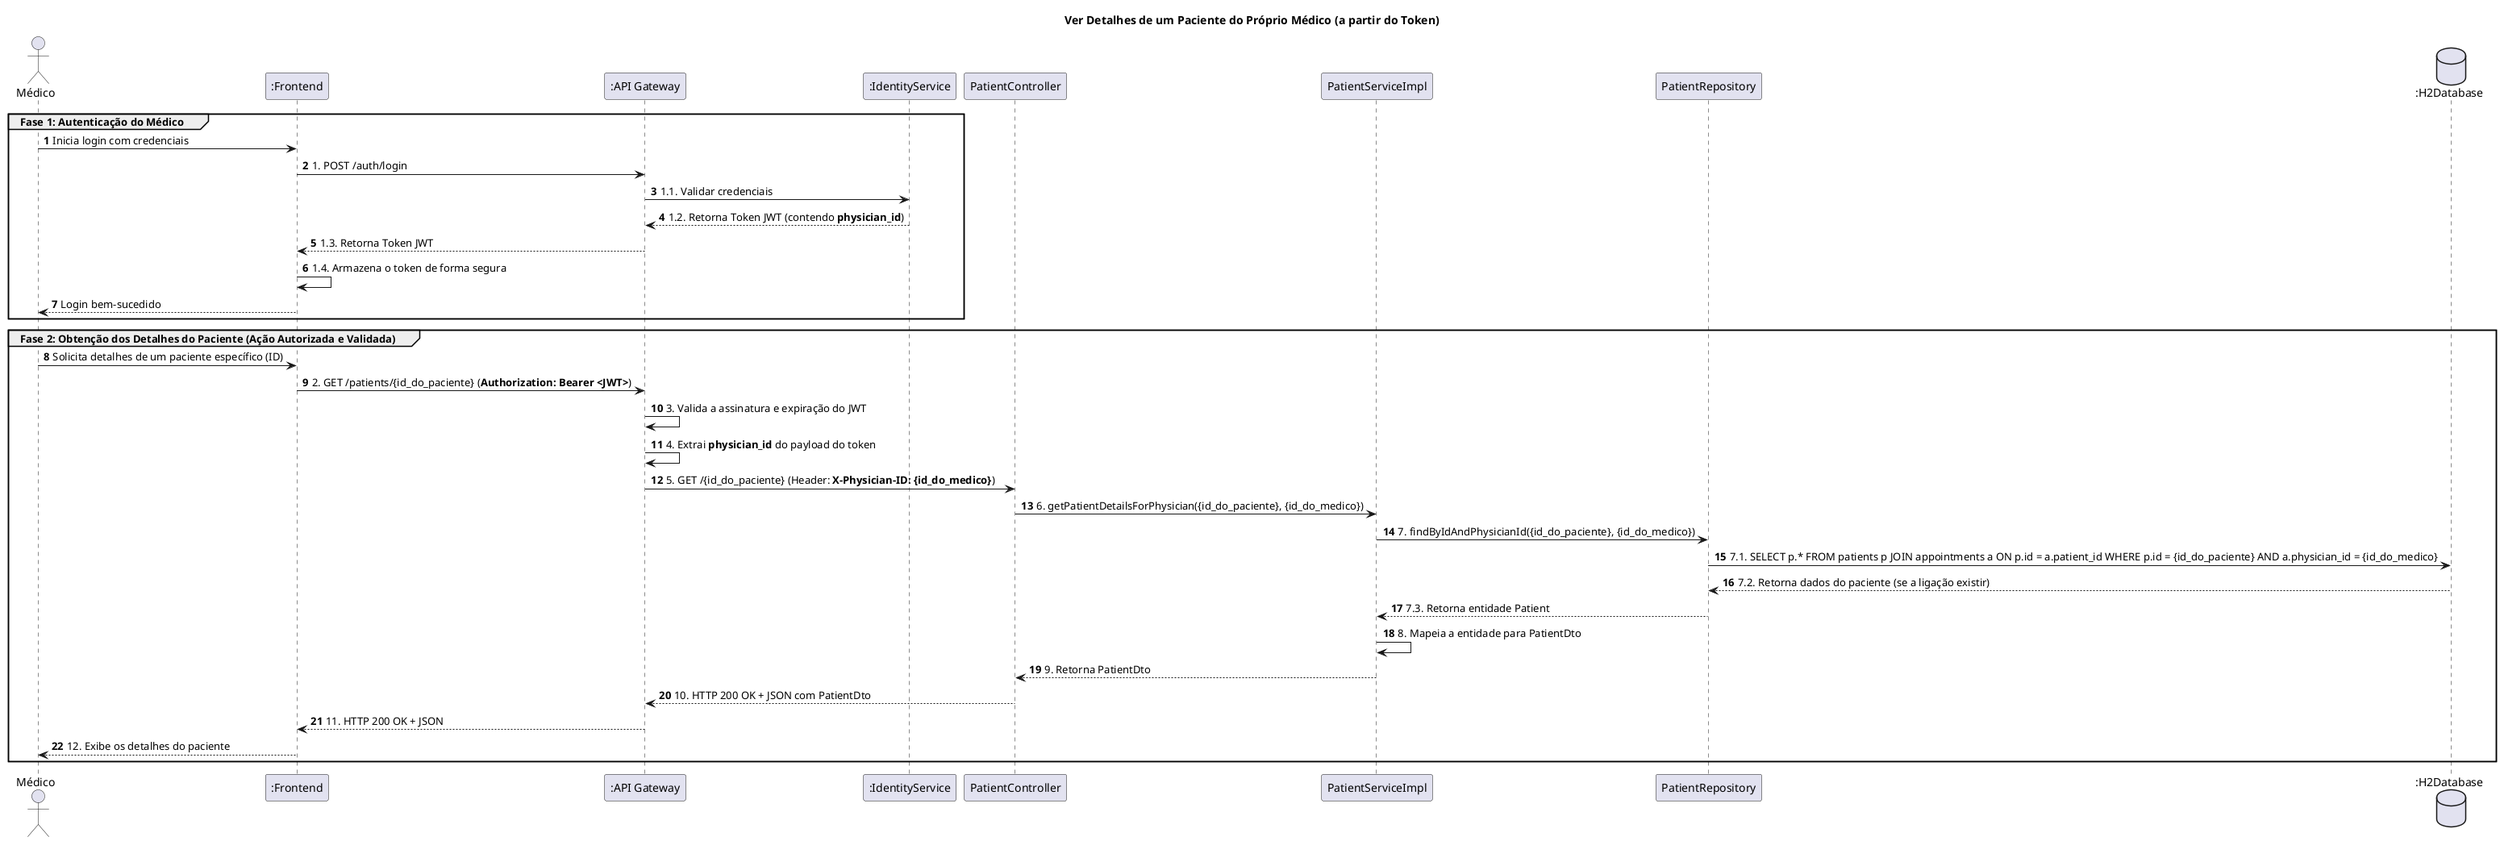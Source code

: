 @startuml
title Ver Detalhes de um Paciente do Próprio Médico (a partir do Token)

actor "Médico" as User
participant ":Frontend" as Frontend
participant ":API Gateway" as Gateway
participant ":IdentityService" as IdentityService
participant PatientController as Controller
participant PatientServiceImpl as Service
participant PatientRepository as Repo
database ":H2Database" as DB

autonumber

group Fase 1: Autenticação do Médico

    User -> Frontend : Inicia login com credenciais
    Frontend -> Gateway : 1. POST /auth/login
    Gateway -> IdentityService : 1.1. Validar credenciais
    IdentityService --> Gateway : 1.2. Retorna Token JWT (contendo **physician_id**)
    Gateway --> Frontend : 1.3. Retorna Token JWT
    Frontend -> Frontend : 1.4. Armazena o token de forma segura
    Frontend --> User : Login bem-sucedido

end

group Fase 2: Obtenção dos Detalhes do Paciente (Ação Autorizada e Validada)

    User -> Frontend : Solicita detalhes de um paciente específico (ID)

    Frontend -> Gateway : 2. GET /patients/{id_do_paciente} (**Authorization: Bearer <JWT>**)

    Gateway -> Gateway : 3. Valida a assinatura e expiração do JWT

    Gateway -> Gateway : 4. Extrai **physician_id** do payload do token

    Gateway -> Controller : 5. GET /{id_do_paciente} (Header: **X-Physician-ID: {id_do_medico}**)

    Controller -> Service : 6. getPatientDetailsForPhysician({id_do_paciente}, {id_do_medico})
    Service -> Repo : 7. findByIdAndPhysicianId({id_do_paciente}, {id_do_medico})

    ' A consulta SQL valida a autorização, garantindo que o médico está ligado ao paciente.
    Repo -> DB : 7.1. SELECT p.* FROM patients p JOIN appointments a ON p.id = a.patient_id WHERE p.id = {id_do_paciente} AND a.physician_id = {id_do_medico}

    DB --> Repo : 7.2. Retorna dados do paciente (se a ligação existir)
    Repo --> Service : 7.3. Retorna entidade Patient
    Service -> Service : 8. Mapeia a entidade para PatientDto
    Service --> Controller : 9. Retorna PatientDto

    Controller --> Gateway : 10. HTTP 200 OK + JSON com PatientDto

    Gateway --> Frontend : 11. HTTP 200 OK + JSON

    Frontend --> User : 12. Exibe os detalhes do paciente

end
@enduml